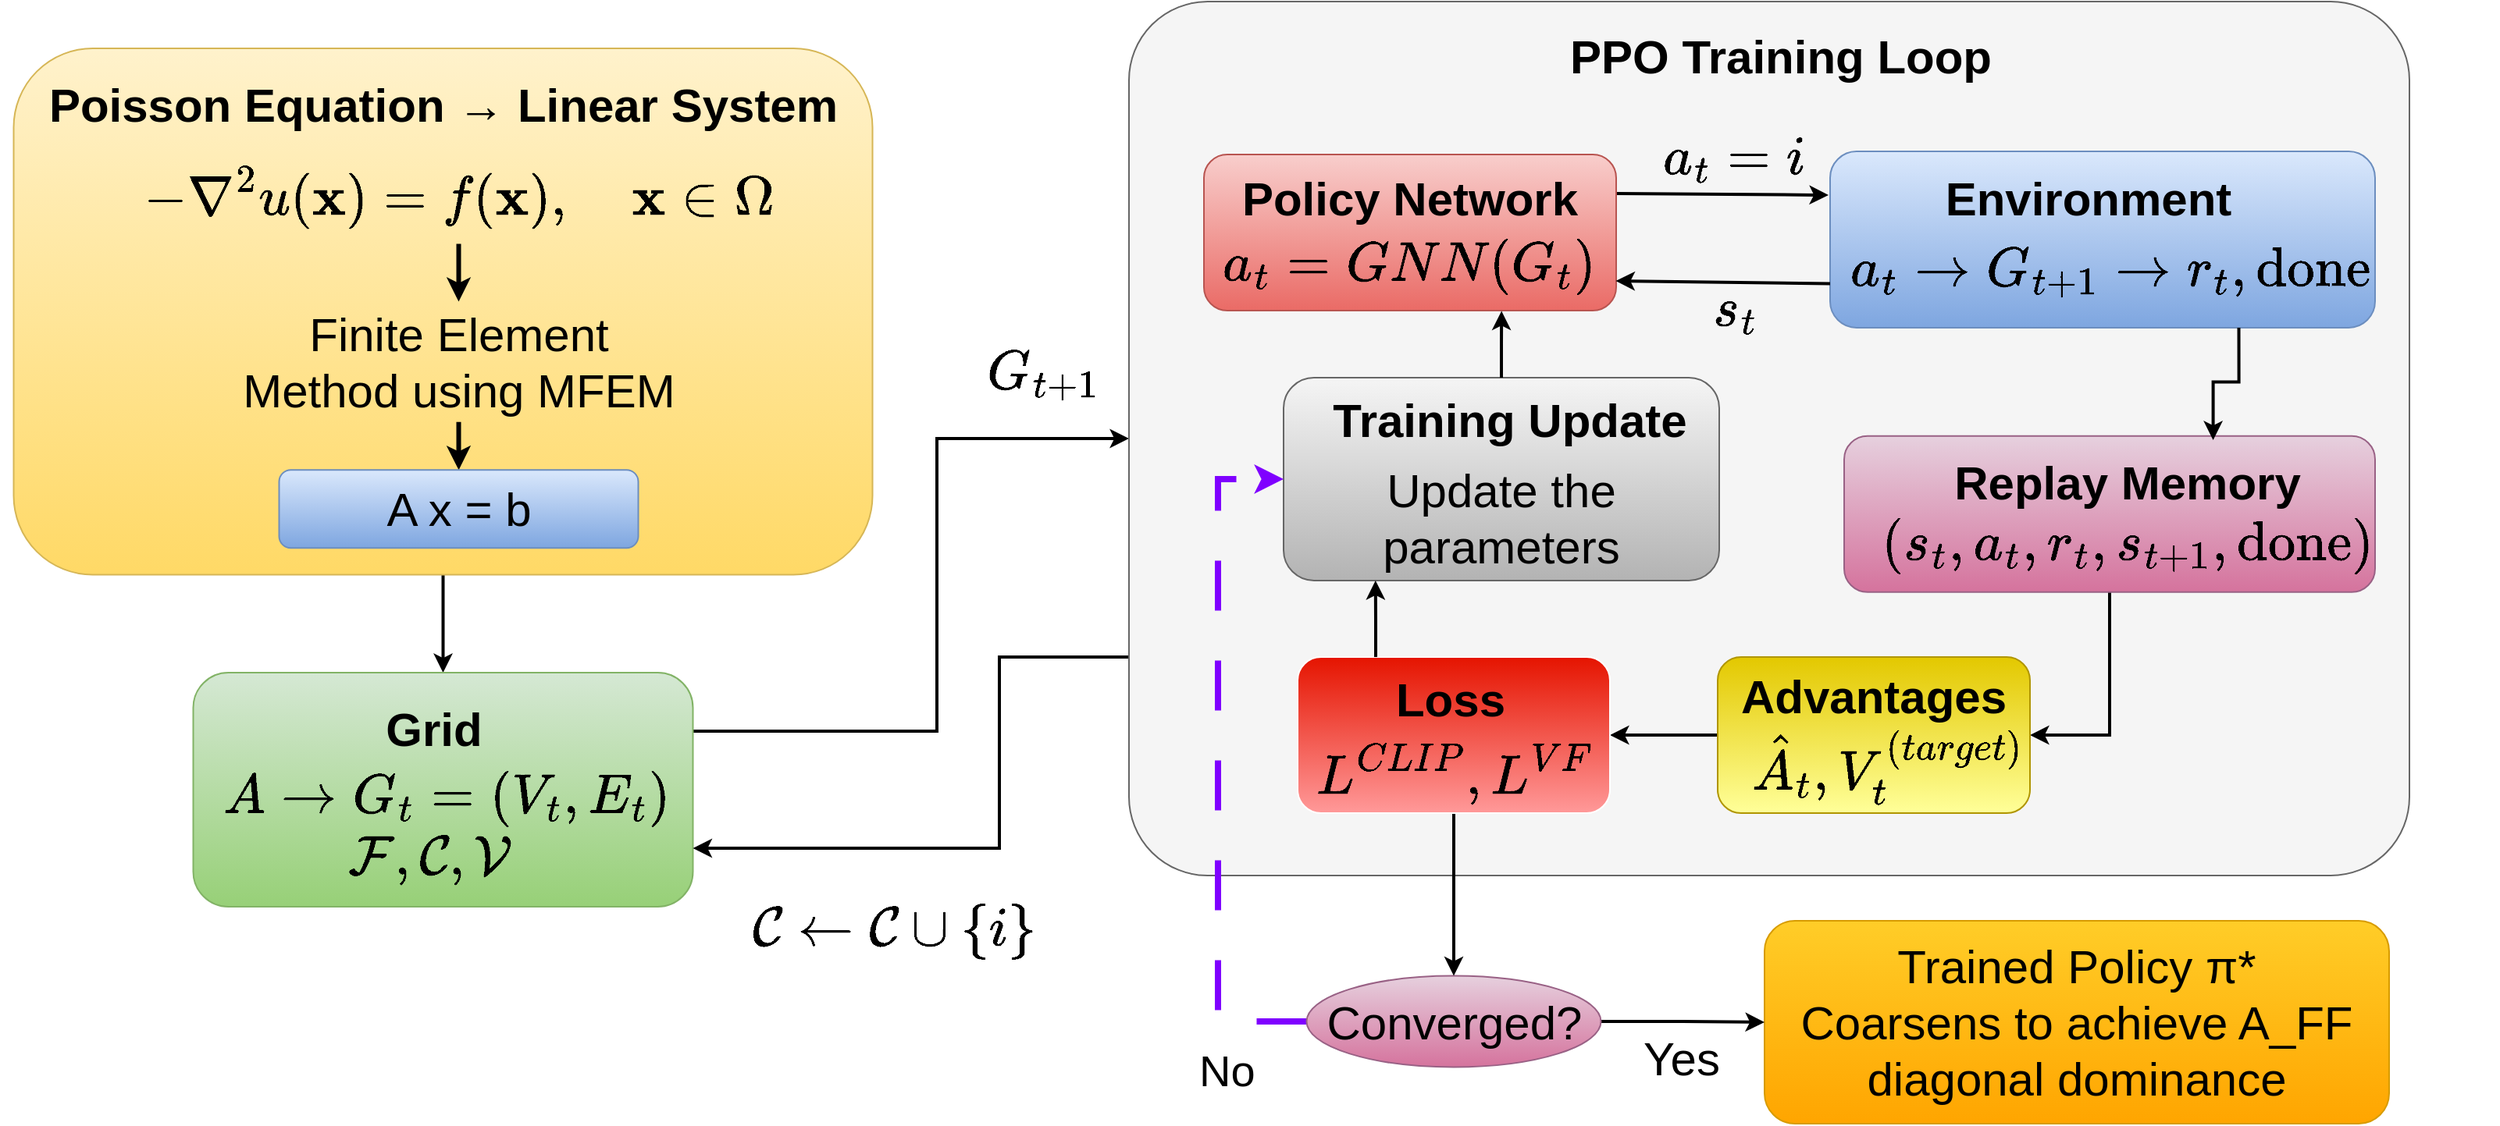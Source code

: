 <mxfile version="28.1.0">
  <diagram name="Page-1" id="aO1MQkW2DflXP-KLIbXE">
    <mxGraphModel dx="2351" dy="1334" grid="1" gridSize="10" guides="1" tooltips="1" connect="1" arrows="1" fold="1" page="1" pageScale="1" pageWidth="850" pageHeight="1100" math="1" shadow="0">
      <root>
        <mxCell id="0" />
        <mxCell id="1" parent="0" />
        <mxCell id="tAHT-ZOplfZXEFliAR0P-1" style="edgeStyle=orthogonalEdgeStyle;rounded=0;orthogonalLoop=1;jettySize=auto;html=1;exitX=0.5;exitY=1;exitDx=0;exitDy=0;entryX=0.5;entryY=0;entryDx=0;entryDy=0;strokeWidth=2;fontSize=30;" parent="1" source="tAHT-ZOplfZXEFliAR0P-2" target="tAHT-ZOplfZXEFliAR0P-10" edge="1">
          <mxGeometry relative="1" as="geometry" />
        </mxCell>
        <mxCell id="tAHT-ZOplfZXEFliAR0P-2" value="" style="rounded=1;whiteSpace=wrap;html=1;fillColor=#fff2cc;strokeColor=#d6b656;strokeWidth=1;fontSize=30;gradientColor=#ffd966;" parent="1" vertex="1">
          <mxGeometry x="608.75" y="460" width="550" height="337.25" as="geometry" />
        </mxCell>
        <mxCell id="tAHT-ZOplfZXEFliAR0P-3" value="Poisson Equation → Linear System" style="text;html=1;strokeColor=none;fillColor=none;align=center;verticalAlign=middle;whiteSpace=wrap;rounded=0;fontSize=30;fontStyle=1" parent="1" vertex="1">
          <mxGeometry x="600" y="481.25" width="568" height="30" as="geometry" />
        </mxCell>
        <mxCell id="tAHT-ZOplfZXEFliAR0P-4" style="edgeStyle=orthogonalEdgeStyle;rounded=0;orthogonalLoop=1;jettySize=auto;html=1;exitX=0.5;exitY=1;exitDx=0;exitDy=0;entryX=0.5;entryY=0;entryDx=0;entryDy=0;strokeWidth=3;" parent="1" source="tAHT-ZOplfZXEFliAR0P-5" target="tAHT-ZOplfZXEFliAR0P-7" edge="1">
          <mxGeometry relative="1" as="geometry" />
        </mxCell>
        <mxCell id="tAHT-ZOplfZXEFliAR0P-5" value="$$&lt;br&gt;-\nabla^2 u(\mathbf{x}) = f(\mathbf{x}), &lt;br&gt;\quad \mathbf{x} \in \Omega&lt;br&gt;$$" style="text;html=1;strokeColor=none;fillColor=none;align=center;verticalAlign=middle;whiteSpace=wrap;rounded=0;fontSize=30;" parent="1" vertex="1">
          <mxGeometry x="676.75" y="525.25" width="434" height="60" as="geometry" />
        </mxCell>
        <mxCell id="tAHT-ZOplfZXEFliAR0P-6" value="" style="edgeStyle=orthogonalEdgeStyle;rounded=0;orthogonalLoop=1;jettySize=auto;html=1;strokeWidth=3;" parent="1" source="tAHT-ZOplfZXEFliAR0P-7" target="tAHT-ZOplfZXEFliAR0P-8" edge="1">
          <mxGeometry relative="1" as="geometry" />
        </mxCell>
        <mxCell id="tAHT-ZOplfZXEFliAR0P-7" value="Finite Element Method using MFEM" style="text;html=1;strokeColor=none;fillColor=none;align=center;verticalAlign=middle;whiteSpace=wrap;rounded=0;fontSize=30;" parent="1" vertex="1">
          <mxGeometry x="753" y="622.25" width="281.5" height="77.12" as="geometry" />
        </mxCell>
        <mxCell id="tAHT-ZOplfZXEFliAR0P-8" value="A x = b" style="rounded=1;whiteSpace=wrap;html=1;fillColor=#dae8fc;strokeColor=#6c8ebf;fontSize=30;gradientColor=#7ea6e0;" parent="1" vertex="1">
          <mxGeometry x="778.75" y="730.13" width="230" height="50" as="geometry" />
        </mxCell>
        <mxCell id="tAHT-ZOplfZXEFliAR0P-9" style="edgeStyle=orthogonalEdgeStyle;rounded=0;orthogonalLoop=1;jettySize=auto;html=1;exitX=1;exitY=0.25;exitDx=0;exitDy=0;entryX=0;entryY=0.5;entryDx=0;entryDy=0;strokeWidth=2;" parent="1" source="tAHT-ZOplfZXEFliAR0P-10" target="tAHT-ZOplfZXEFliAR0P-15" edge="1">
          <mxGeometry relative="1" as="geometry">
            <Array as="points">
              <mxPoint x="1200" y="898" />
              <mxPoint x="1200" y="710" />
            </Array>
          </mxGeometry>
        </mxCell>
        <mxCell id="tAHT-ZOplfZXEFliAR0P-10" value="" style="rounded=1;whiteSpace=wrap;html=1;fillColor=#d5e8d4;strokeColor=#82b366;strokeWidth=1;fontSize=30;gradientColor=#97d077;" parent="1" vertex="1">
          <mxGeometry x="723.75" y="860" width="320" height="150" as="geometry" />
        </mxCell>
        <mxCell id="tAHT-ZOplfZXEFliAR0P-11" value="Grid" style="text;html=1;strokeColor=none;fillColor=none;align=center;verticalAlign=middle;whiteSpace=wrap;rounded=0;fontSize=30;fontStyle=1" parent="1" vertex="1">
          <mxGeometry x="833.25" y="881" width="90" height="30" as="geometry" />
        </mxCell>
        <mxCell id="tAHT-ZOplfZXEFliAR0P-12" value="$$A \rightarrow G_t=(V_t,E_t)$$" style="text;html=1;align=center;verticalAlign=middle;whiteSpace=wrap;rounded=0;fontSize=30;" parent="1" vertex="1">
          <mxGeometry x="793.5" y="925" width="183.5" height="30" as="geometry" />
        </mxCell>
        <mxCell id="tAHT-ZOplfZXEFliAR0P-13" value="$$\mathcal{F},\mathcal{C},\mathcal{V}$$" style="text;html=1;align=center;verticalAlign=middle;whiteSpace=wrap;rounded=0;fontSize=30;" parent="1" vertex="1">
          <mxGeometry x="844.75" y="964" width="60" height="30" as="geometry" />
        </mxCell>
        <mxCell id="tAHT-ZOplfZXEFliAR0P-14" style="edgeStyle=orthogonalEdgeStyle;rounded=0;orthogonalLoop=1;jettySize=auto;html=1;exitX=0;exitY=0.75;exitDx=0;exitDy=0;entryX=1;entryY=0.75;entryDx=0;entryDy=0;strokeWidth=2;" parent="1" source="tAHT-ZOplfZXEFliAR0P-15" target="tAHT-ZOplfZXEFliAR0P-10" edge="1">
          <mxGeometry relative="1" as="geometry">
            <Array as="points">
              <mxPoint x="1240" y="850" />
              <mxPoint x="1240" y="973" />
            </Array>
          </mxGeometry>
        </mxCell>
        <mxCell id="tAHT-ZOplfZXEFliAR0P-15" value="" style="rounded=1;whiteSpace=wrap;html=1;fillColor=#f5f5f5;strokeColor=#666666;strokeWidth=1;arcSize=9;fillStyle=auto;fontSize=30;fontColor=#333333;" parent="1" vertex="1">
          <mxGeometry x="1323" y="430" width="820" height="560" as="geometry" />
        </mxCell>
        <mxCell id="tAHT-ZOplfZXEFliAR0P-16" value="PPO Training Loop" style="text;html=1;align=center;verticalAlign=middle;whiteSpace=wrap;rounded=0;fontSize=30;fontStyle=1" parent="1" vertex="1">
          <mxGeometry x="1560" y="450" width="361" height="30" as="geometry" />
        </mxCell>
        <mxCell id="tAHT-ZOplfZXEFliAR0P-17" value="" style="rounded=1;whiteSpace=wrap;html=1;fillColor=#dae8fc;strokeColor=#6c8ebf;strokeWidth=1;fontSize=30;gradientColor=#7ea6e0;" parent="1" vertex="1">
          <mxGeometry x="1772" y="526" width="349" height="113" as="geometry" />
        </mxCell>
        <mxCell id="tAHT-ZOplfZXEFliAR0P-18" value="Environment" style="text;html=1;strokeColor=none;fillColor=none;align=center;verticalAlign=middle;whiteSpace=wrap;rounded=0;fontSize=30;fontStyle=1" parent="1" vertex="1">
          <mxGeometry x="1824" y="539.5" width="226.5" height="33" as="geometry" />
        </mxCell>
        <mxCell id="tAHT-ZOplfZXEFliAR0P-19" style="rounded=0;orthogonalLoop=1;jettySize=auto;html=1;exitX=1;exitY=0.25;exitDx=0;exitDy=0;strokeWidth=2;fontSize=30;" parent="1" source="tAHT-ZOplfZXEFliAR0P-20" edge="1">
          <mxGeometry relative="1" as="geometry">
            <mxPoint x="1771" y="554" as="targetPoint" />
          </mxGeometry>
        </mxCell>
        <mxCell id="tAHT-ZOplfZXEFliAR0P-20" value="" style="rounded=1;whiteSpace=wrap;html=1;fillColor=#f8cecc;strokeColor=#b85450;strokeWidth=1;fontSize=30;fontStyle=1;gradientColor=#ea6b66;" parent="1" vertex="1">
          <mxGeometry x="1371" y="528" width="264" height="100" as="geometry" />
        </mxCell>
        <mxCell id="tAHT-ZOplfZXEFliAR0P-21" style="edgeStyle=orthogonalEdgeStyle;rounded=0;orthogonalLoop=1;jettySize=auto;html=1;exitX=0.5;exitY=1;exitDx=0;exitDy=0;entryX=1;entryY=0.5;entryDx=0;entryDy=0;strokeWidth=2;fontSize=30;" parent="1" source="tAHT-ZOplfZXEFliAR0P-22" target="tAHT-ZOplfZXEFliAR0P-39" edge="1">
          <mxGeometry relative="1" as="geometry" />
        </mxCell>
        <mxCell id="tAHT-ZOplfZXEFliAR0P-22" value="" style="rounded=1;whiteSpace=wrap;html=1;fillColor=#e6d0de;strokeColor=#996185;strokeWidth=1;fontSize=30;gradientColor=#d5739d;" parent="1" vertex="1">
          <mxGeometry x="1781" y="708.38" width="340" height="100" as="geometry" />
        </mxCell>
        <mxCell id="tAHT-ZOplfZXEFliAR0P-23" value="Replay Memory" style="text;html=1;strokeColor=none;fillColor=none;align=center;verticalAlign=middle;whiteSpace=wrap;rounded=0;fontSize=30;fontStyle=1" parent="1" vertex="1">
          <mxGeometry x="1844" y="728.38" width="237" height="20" as="geometry" />
        </mxCell>
        <mxCell id="tAHT-ZOplfZXEFliAR0P-24" value="" style="rounded=1;whiteSpace=wrap;html=1;fillColor=#f5f5f5;strokeColor=#666666;strokeWidth=1;fontSize=30;gradientColor=#b3b3b3;" parent="1" vertex="1">
          <mxGeometry x="1422" y="671" width="279" height="130" as="geometry" />
        </mxCell>
        <mxCell id="tAHT-ZOplfZXEFliAR0P-25" value="Training Update" style="text;html=1;strokeColor=none;fillColor=none;align=center;verticalAlign=middle;whiteSpace=wrap;rounded=0;fontSize=30;fontStyle=1" parent="1" vertex="1">
          <mxGeometry x="1439.75" y="688.38" width="253.5" height="20" as="geometry" />
        </mxCell>
        <mxCell id="tAHT-ZOplfZXEFliAR0P-26" value="Trained Policy π*&lt;br&gt;Coarsens to achieve A_FF diagonal dominance" style="rounded=1;whiteSpace=wrap;html=1;fillColor=#ffcd28;strokeColor=#d79b00;strokeWidth=1;fontSize=30;gradientColor=#ffa500;" parent="1" vertex="1">
          <mxGeometry x="1730" y="1019" width="400" height="130" as="geometry" />
        </mxCell>
        <mxCell id="tAHT-ZOplfZXEFliAR0P-27" value="$$a_t = i$$" style="text;html=1;strokeColor=none;fillColor=none;align=center;verticalAlign=middle;whiteSpace=wrap;rounded=0;fontSize=30;fontStyle=1" parent="1" vertex="1">
          <mxGeometry x="1681" y="519" width="60" height="22" as="geometry" />
        </mxCell>
        <mxCell id="tAHT-ZOplfZXEFliAR0P-28" value="$$\mathcal{C} \leftarrow \mathcal{C} \cup \{i\}&lt;br&gt;&amp;nbsp;$$" style="text;html=1;strokeColor=none;fillColor=none;align=center;verticalAlign=middle;whiteSpace=wrap;rounded=0;fontSize=30;fontStyle=1" parent="1" vertex="1">
          <mxGeometry x="1120" y="1010" width="105" height="30" as="geometry" />
        </mxCell>
        <mxCell id="tAHT-ZOplfZXEFliAR0P-29" value="$$G_{t+1}$$" style="text;html=1;strokeColor=none;fillColor=none;align=center;verticalAlign=middle;whiteSpace=wrap;rounded=0;fontSize=30;fontStyle=1" parent="1" vertex="1">
          <mxGeometry x="1240" y="648.38" width="56.5" height="40" as="geometry" />
        </mxCell>
        <mxCell id="tAHT-ZOplfZXEFliAR0P-30" value="No" style="text;html=1;strokeColor=none;fillColor=none;align=left;verticalAlign=middle;whiteSpace=wrap;rounded=0;fontSize=28;rotation=0;" parent="1" vertex="1">
          <mxGeometry x="1365.5" y="1090" width="56.5" height="50" as="geometry" />
        </mxCell>
        <mxCell id="tAHT-ZOplfZXEFliAR0P-31" value="Yes" style="text;html=1;strokeColor=none;fillColor=none;align=center;verticalAlign=middle;whiteSpace=wrap;rounded=0;fontSize=30;" parent="1" vertex="1">
          <mxGeometry x="1662.25" y="1097" width="30" height="20" as="geometry" />
        </mxCell>
        <mxCell id="tAHT-ZOplfZXEFliAR0P-32" style="edgeStyle=orthogonalEdgeStyle;rounded=0;orthogonalLoop=1;jettySize=auto;html=1;exitX=1;exitY=0.5;exitDx=0;exitDy=0;entryX=0;entryY=0.5;entryDx=0;entryDy=0;strokeWidth=2;fontSize=30;" parent="1" source="tAHT-ZOplfZXEFliAR0P-34" target="tAHT-ZOplfZXEFliAR0P-26" edge="1">
          <mxGeometry relative="1" as="geometry">
            <mxPoint x="1820" y="1067" as="targetPoint" />
          </mxGeometry>
        </mxCell>
        <mxCell id="tAHT-ZOplfZXEFliAR0P-33" style="edgeStyle=orthogonalEdgeStyle;rounded=0;orthogonalLoop=1;jettySize=auto;html=1;exitX=0;exitY=0.5;exitDx=0;exitDy=0;entryX=0;entryY=0.5;entryDx=0;entryDy=0;strokeWidth=4;strokeColor=#7F00FF;dashed=1;dashPattern=8 8;" parent="1" source="tAHT-ZOplfZXEFliAR0P-34" target="tAHT-ZOplfZXEFliAR0P-24" edge="1">
          <mxGeometry relative="1" as="geometry">
            <Array as="points">
              <mxPoint x="1380" y="1084" />
              <mxPoint x="1380" y="736" />
            </Array>
          </mxGeometry>
        </mxCell>
        <mxCell id="tAHT-ZOplfZXEFliAR0P-34" value="Converged?" style="ellipse;whiteSpace=wrap;html=1;fillColor=#e6d0de;strokeColor=#996185;strokeWidth=1;fontSize=30;gradientColor=#d5739d;" parent="1" vertex="1">
          <mxGeometry x="1436.75" y="1054.25" width="188.5" height="58.5" as="geometry" />
        </mxCell>
        <mxCell id="tAHT-ZOplfZXEFliAR0P-35" value="$$a_t \rightarrow G_{t+1} \rightarrow r_t, \text{done}$$" style="text;html=1;strokeColor=none;fillColor=none;align=left;verticalAlign=middle;whiteSpace=wrap;rounded=0;fontSize=30;" parent="1" vertex="1">
          <mxGeometry x="1782.5" y="570" width="338.5" height="63" as="geometry" />
        </mxCell>
        <mxCell id="tAHT-ZOplfZXEFliAR0P-36" value="$$(s_t,a_t,r_t,s_{t+1},\text{done})$$" style="text;html=1;strokeColor=none;fillColor=none;align=center;verticalAlign=middle;whiteSpace=wrap;rounded=0;fontSize=30;" parent="1" vertex="1">
          <mxGeometry x="1910" y="768.0" width="105" height="20" as="geometry" />
        </mxCell>
        <mxCell id="tAHT-ZOplfZXEFliAR0P-37" value="$$s_t$$" style="text;html=1;strokeColor=none;fillColor=none;align=center;verticalAlign=middle;whiteSpace=wrap;rounded=0;fontSize=30;strokeWidth=2;" parent="1" vertex="1">
          <mxGeometry x="1681" y="617" width="60" height="20" as="geometry" />
        </mxCell>
        <mxCell id="tAHT-ZOplfZXEFliAR0P-38" style="edgeStyle=orthogonalEdgeStyle;rounded=0;orthogonalLoop=1;jettySize=auto;html=1;exitX=0;exitY=0.5;exitDx=0;exitDy=0;entryX=1;entryY=0.5;entryDx=0;entryDy=0;strokeWidth=2;fontSize=30;" parent="1" source="tAHT-ZOplfZXEFliAR0P-39" target="tAHT-ZOplfZXEFliAR0P-46" edge="1">
          <mxGeometry relative="1" as="geometry" />
        </mxCell>
        <mxCell id="tAHT-ZOplfZXEFliAR0P-39" value="" style="rounded=1;whiteSpace=wrap;html=1;fillColor=#e3c800;strokeColor=#B09500;strokeWidth=1;fontSize=30;fontColor=#000000;gradientColor=#FFFF99;" parent="1" vertex="1">
          <mxGeometry x="1700" y="850" width="200" height="100" as="geometry" />
        </mxCell>
        <mxCell id="tAHT-ZOplfZXEFliAR0P-40" value="Advantages" style="text;html=1;strokeColor=none;fillColor=none;align=center;verticalAlign=middle;whiteSpace=wrap;rounded=0;fontSize=30;fontStyle=1" parent="1" vertex="1">
          <mxGeometry x="1725" y="860" width="150" height="30" as="geometry" />
        </mxCell>
        <mxCell id="tAHT-ZOplfZXEFliAR0P-41" value="$$\hat{A}_t, V^{(target)}_t$$" style="text;html=1;strokeColor=none;fillColor=none;align=center;verticalAlign=middle;whiteSpace=wrap;rounded=0;fontSize=30;" parent="1" vertex="1">
          <mxGeometry x="1747.5" y="905" width="122.5" height="30" as="geometry" />
        </mxCell>
        <mxCell id="tAHT-ZOplfZXEFliAR0P-42" style="edgeStyle=orthogonalEdgeStyle;rounded=0;orthogonalLoop=1;jettySize=auto;html=1;exitX=0.75;exitY=1;exitDx=0;exitDy=0;entryX=0.695;entryY=0.026;entryDx=0;entryDy=0;entryPerimeter=0;strokeWidth=2;fontSize=30;" parent="1" source="tAHT-ZOplfZXEFliAR0P-17" target="tAHT-ZOplfZXEFliAR0P-22" edge="1">
          <mxGeometry relative="1" as="geometry" />
        </mxCell>
        <mxCell id="tAHT-ZOplfZXEFliAR0P-43" value="Policy Network" style="text;html=1;strokeColor=none;fillColor=none;align=center;verticalAlign=middle;whiteSpace=wrap;rounded=0;fontSize=30;fontStyle=1" parent="1" vertex="1">
          <mxGeometry x="1381" y="541" width="243.5" height="30" as="geometry" />
        </mxCell>
        <mxCell id="tAHT-ZOplfZXEFliAR0P-44" value="$$a_t = GNN(G_t)$$" style="text;html=1;strokeColor=none;fillColor=none;align=left;verticalAlign=middle;whiteSpace=wrap;rounded=0;fontSize=30;" parent="1" vertex="1">
          <mxGeometry x="1381" y="567" width="169" height="63" as="geometry" />
        </mxCell>
        <mxCell id="tAHT-ZOplfZXEFliAR0P-45" style="edgeStyle=orthogonalEdgeStyle;rounded=0;orthogonalLoop=1;jettySize=auto;html=1;exitX=0.5;exitY=1;exitDx=0;exitDy=0;entryX=0.5;entryY=0;entryDx=0;entryDy=0;strokeWidth=2;fontSize=30;" parent="1" source="tAHT-ZOplfZXEFliAR0P-46" target="tAHT-ZOplfZXEFliAR0P-34" edge="1">
          <mxGeometry relative="1" as="geometry" />
        </mxCell>
        <mxCell id="tAHT-ZOplfZXEFliAR0P-46" value="" style="rounded=1;whiteSpace=wrap;html=1;fillColor=#e51400;strokeColor=#FFFFFF;strokeWidth=1;fontSize=30;fontColor=#ffffff;gradientColor=#FF9999;" parent="1" vertex="1">
          <mxGeometry x="1431" y="850" width="200" height="100" as="geometry" />
        </mxCell>
        <mxCell id="tAHT-ZOplfZXEFliAR0P-47" value="Loss" style="text;html=1;strokeColor=none;fillColor=none;align=center;verticalAlign=middle;whiteSpace=wrap;rounded=0;fontSize=30;fontStyle=1" parent="1" vertex="1">
          <mxGeometry x="1463.5" y="859" width="130" height="35" as="geometry" />
        </mxCell>
        <mxCell id="tAHT-ZOplfZXEFliAR0P-48" value="$$L^{CLIP}, L^{VF}$$" style="text;html=1;strokeColor=none;fillColor=none;align=center;verticalAlign=middle;whiteSpace=wrap;rounded=0;fontSize=30;" parent="1" vertex="1">
          <mxGeometry x="1478.5" y="915" width="105" height="20" as="geometry" />
        </mxCell>
        <mxCell id="tAHT-ZOplfZXEFliAR0P-49" value="Update the parameters" style="text;html=1;strokeColor=none;fillColor=none;align=center;verticalAlign=middle;whiteSpace=wrap;rounded=0;fontSize=30;" parent="1" vertex="1">
          <mxGeometry x="1447" y="750.88" width="229" height="20" as="geometry" />
        </mxCell>
        <mxCell id="tAHT-ZOplfZXEFliAR0P-50" style="rounded=0;orthogonalLoop=1;jettySize=auto;html=1;exitX=0;exitY=0.75;exitDx=0;exitDy=0;entryX=0.999;entryY=0.81;entryDx=0;entryDy=0;entryPerimeter=0;strokeWidth=2;" parent="1" source="tAHT-ZOplfZXEFliAR0P-17" target="tAHT-ZOplfZXEFliAR0P-20" edge="1">
          <mxGeometry relative="1" as="geometry" />
        </mxCell>
        <mxCell id="tAHT-ZOplfZXEFliAR0P-51" style="edgeStyle=orthogonalEdgeStyle;rounded=0;orthogonalLoop=1;jettySize=auto;html=1;exitX=0.5;exitY=0;exitDx=0;exitDy=0;entryX=0.722;entryY=1.003;entryDx=0;entryDy=0;entryPerimeter=0;strokeWidth=2;" parent="1" source="tAHT-ZOplfZXEFliAR0P-24" target="tAHT-ZOplfZXEFliAR0P-20" edge="1">
          <mxGeometry relative="1" as="geometry" />
        </mxCell>
        <mxCell id="tAHT-ZOplfZXEFliAR0P-52" style="edgeStyle=orthogonalEdgeStyle;rounded=0;orthogonalLoop=1;jettySize=auto;html=1;exitX=0.25;exitY=0;exitDx=0;exitDy=0;entryX=0.211;entryY=1;entryDx=0;entryDy=0;entryPerimeter=0;strokeWidth=2;" parent="1" source="tAHT-ZOplfZXEFliAR0P-46" target="tAHT-ZOplfZXEFliAR0P-24" edge="1">
          <mxGeometry relative="1" as="geometry" />
        </mxCell>
      </root>
    </mxGraphModel>
  </diagram>
</mxfile>

